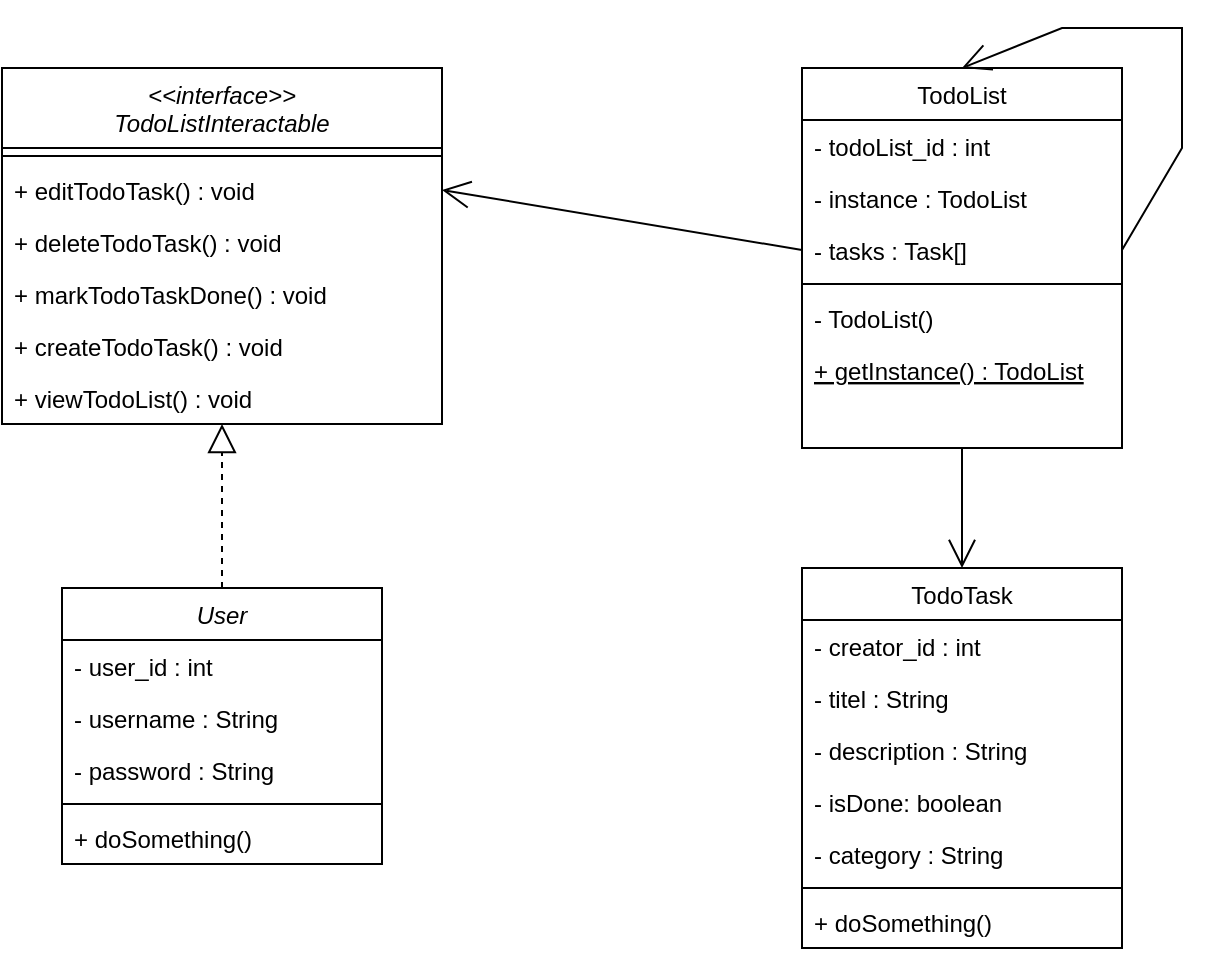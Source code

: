 <?xml version="1.0" encoding="UTF-8"?>
<!-- Do not edit this file with editors other than draw.io -->
<!DOCTYPE svg PUBLIC "-//W3C//DTD SVG 1.1//EN" "http://www.w3.org/Graphics/SVG/1.1/DTD/svg11.dtd">
<svg xmlns="http://www.w3.org/2000/svg" xmlns:xlink="http://www.w3.org/1999/xlink" version="1.1" width="605px" height="477px" viewBox="-0.5 -0.5 605 477" content="&lt;mxfile host=&quot;app.diagrams.net&quot; agent=&quot;Mozilla/5.0 (Windows NT 10.0; Win64; x64) AppleWebKit/537.36 (KHTML, like Gecko) Chrome/129.0.0.0 Safari/537.36 Edg/129.0.0.0&quot; version=&quot;24.7.17&quot;&gt;&#10;  &lt;diagram id=&quot;C5RBs43oDa-KdzZeNtuy&quot; name=&quot;Page-1&quot;&gt;&#10;    &lt;mxGraphModel dx=&quot;1117&quot; dy=&quot;1848&quot; grid=&quot;1&quot; gridSize=&quot;10&quot; guides=&quot;1&quot; tooltips=&quot;1&quot; connect=&quot;1&quot; arrows=&quot;1&quot; fold=&quot;1&quot; page=&quot;1&quot; pageScale=&quot;1&quot; pageWidth=&quot;827&quot; pageHeight=&quot;1169&quot; math=&quot;0&quot; shadow=&quot;0&quot;&gt;&#10;      &lt;root&gt;&#10;        &lt;mxCell id=&quot;WIyWlLk6GJQsqaUBKTNV-0&quot; /&gt;&#10;        &lt;mxCell id=&quot;WIyWlLk6GJQsqaUBKTNV-1&quot; parent=&quot;WIyWlLk6GJQsqaUBKTNV-0&quot; /&gt;&#10;        &lt;mxCell id=&quot;zkfFHV4jXpPFQw0GAbJ--0&quot; value=&quot;User&quot; style=&quot;swimlane;fontStyle=2;align=center;verticalAlign=top;childLayout=stackLayout;horizontal=1;startSize=26;horizontalStack=0;resizeParent=1;resizeLast=0;collapsible=1;marginBottom=0;rounded=0;shadow=0;strokeWidth=1;&quot; parent=&quot;WIyWlLk6GJQsqaUBKTNV-1&quot; vertex=&quot;1&quot;&gt;&#10;          &lt;mxGeometry x=&quot;110&quot; y=&quot;290&quot; width=&quot;160&quot; height=&quot;138&quot; as=&quot;geometry&quot;&gt;&#10;            &lt;mxRectangle x=&quot;230&quot; y=&quot;140&quot; width=&quot;160&quot; height=&quot;26&quot; as=&quot;alternateBounds&quot; /&gt;&#10;          &lt;/mxGeometry&gt;&#10;        &lt;/mxCell&gt;&#10;        &lt;mxCell id=&quot;zkfFHV4jXpPFQw0GAbJ--1&quot; value=&quot;- user_id : int&quot; style=&quot;text;align=left;verticalAlign=top;spacingLeft=4;spacingRight=4;overflow=hidden;rotatable=0;points=[[0,0.5],[1,0.5]];portConstraint=eastwest;&quot; parent=&quot;zkfFHV4jXpPFQw0GAbJ--0&quot; vertex=&quot;1&quot;&gt;&#10;          &lt;mxGeometry y=&quot;26&quot; width=&quot;160&quot; height=&quot;26&quot; as=&quot;geometry&quot; /&gt;&#10;        &lt;/mxCell&gt;&#10;        &lt;mxCell id=&quot;zkfFHV4jXpPFQw0GAbJ--2&quot; value=&quot;- username : String&quot; style=&quot;text;align=left;verticalAlign=top;spacingLeft=4;spacingRight=4;overflow=hidden;rotatable=0;points=[[0,0.5],[1,0.5]];portConstraint=eastwest;rounded=0;shadow=0;html=0;&quot; parent=&quot;zkfFHV4jXpPFQw0GAbJ--0&quot; vertex=&quot;1&quot;&gt;&#10;          &lt;mxGeometry y=&quot;52&quot; width=&quot;160&quot; height=&quot;26&quot; as=&quot;geometry&quot; /&gt;&#10;        &lt;/mxCell&gt;&#10;        &lt;mxCell id=&quot;zkfFHV4jXpPFQw0GAbJ--3&quot; value=&quot;- password : String&quot; style=&quot;text;align=left;verticalAlign=top;spacingLeft=4;spacingRight=4;overflow=hidden;rotatable=0;points=[[0,0.5],[1,0.5]];portConstraint=eastwest;rounded=0;shadow=0;html=0;&quot; parent=&quot;zkfFHV4jXpPFQw0GAbJ--0&quot; vertex=&quot;1&quot;&gt;&#10;          &lt;mxGeometry y=&quot;78&quot; width=&quot;160&quot; height=&quot;26&quot; as=&quot;geometry&quot; /&gt;&#10;        &lt;/mxCell&gt;&#10;        &lt;mxCell id=&quot;zkfFHV4jXpPFQw0GAbJ--4&quot; value=&quot;&quot; style=&quot;line;html=1;strokeWidth=1;align=left;verticalAlign=middle;spacingTop=-1;spacingLeft=3;spacingRight=3;rotatable=0;labelPosition=right;points=[];portConstraint=eastwest;&quot; parent=&quot;zkfFHV4jXpPFQw0GAbJ--0&quot; vertex=&quot;1&quot;&gt;&#10;          &lt;mxGeometry y=&quot;104&quot; width=&quot;160&quot; height=&quot;8&quot; as=&quot;geometry&quot; /&gt;&#10;        &lt;/mxCell&gt;&#10;        &lt;mxCell id=&quot;zkfFHV4jXpPFQw0GAbJ--5&quot; value=&quot;+ doSomething()&quot; style=&quot;text;align=left;verticalAlign=top;spacingLeft=4;spacingRight=4;overflow=hidden;rotatable=0;points=[[0,0.5],[1,0.5]];portConstraint=eastwest;&quot; parent=&quot;zkfFHV4jXpPFQw0GAbJ--0&quot; vertex=&quot;1&quot;&gt;&#10;          &lt;mxGeometry y=&quot;112&quot; width=&quot;160&quot; height=&quot;26&quot; as=&quot;geometry&quot; /&gt;&#10;        &lt;/mxCell&gt;&#10;        &lt;mxCell id=&quot;zkfFHV4jXpPFQw0GAbJ--6&quot; value=&quot;TodoTask&quot; style=&quot;swimlane;fontStyle=0;align=center;verticalAlign=top;childLayout=stackLayout;horizontal=1;startSize=26;horizontalStack=0;resizeParent=1;resizeLast=0;collapsible=1;marginBottom=0;rounded=0;shadow=0;strokeWidth=1;&quot; parent=&quot;WIyWlLk6GJQsqaUBKTNV-1&quot; vertex=&quot;1&quot;&gt;&#10;          &lt;mxGeometry x=&quot;480&quot; y=&quot;280&quot; width=&quot;160&quot; height=&quot;190&quot; as=&quot;geometry&quot;&gt;&#10;            &lt;mxRectangle x=&quot;130&quot; y=&quot;380&quot; width=&quot;160&quot; height=&quot;26&quot; as=&quot;alternateBounds&quot; /&gt;&#10;          &lt;/mxGeometry&gt;&#10;        &lt;/mxCell&gt;&#10;        &lt;mxCell id=&quot;zkfFHV4jXpPFQw0GAbJ--7&quot; value=&quot;- creator_id : int&quot; style=&quot;text;align=left;verticalAlign=top;spacingLeft=4;spacingRight=4;overflow=hidden;rotatable=0;points=[[0,0.5],[1,0.5]];portConstraint=eastwest;&quot; parent=&quot;zkfFHV4jXpPFQw0GAbJ--6&quot; vertex=&quot;1&quot;&gt;&#10;          &lt;mxGeometry y=&quot;26&quot; width=&quot;160&quot; height=&quot;26&quot; as=&quot;geometry&quot; /&gt;&#10;        &lt;/mxCell&gt;&#10;        &lt;mxCell id=&quot;RsjNSpmAP-UzlWvrI334-2&quot; value=&quot;- titel : String&quot; style=&quot;text;align=left;verticalAlign=top;spacingLeft=4;spacingRight=4;overflow=hidden;rotatable=0;points=[[0,0.5],[1,0.5]];portConstraint=eastwest;&quot; vertex=&quot;1&quot; parent=&quot;zkfFHV4jXpPFQw0GAbJ--6&quot;&gt;&#10;          &lt;mxGeometry y=&quot;52&quot; width=&quot;160&quot; height=&quot;26&quot; as=&quot;geometry&quot; /&gt;&#10;        &lt;/mxCell&gt;&#10;        &lt;mxCell id=&quot;zkfFHV4jXpPFQw0GAbJ--8&quot; value=&quot;- description : String&amp;#xa;&quot; style=&quot;text;align=left;verticalAlign=top;spacingLeft=4;spacingRight=4;overflow=hidden;rotatable=0;points=[[0,0.5],[1,0.5]];portConstraint=eastwest;rounded=0;shadow=0;html=0;&quot; parent=&quot;zkfFHV4jXpPFQw0GAbJ--6&quot; vertex=&quot;1&quot;&gt;&#10;          &lt;mxGeometry y=&quot;78&quot; width=&quot;160&quot; height=&quot;26&quot; as=&quot;geometry&quot; /&gt;&#10;        &lt;/mxCell&gt;&#10;        &lt;mxCell id=&quot;RsjNSpmAP-UzlWvrI334-3&quot; value=&quot;- isDone: boolean&amp;#xa;&quot; style=&quot;text;align=left;verticalAlign=top;spacingLeft=4;spacingRight=4;overflow=hidden;rotatable=0;points=[[0,0.5],[1,0.5]];portConstraint=eastwest;rounded=0;shadow=0;html=0;&quot; vertex=&quot;1&quot; parent=&quot;zkfFHV4jXpPFQw0GAbJ--6&quot;&gt;&#10;          &lt;mxGeometry y=&quot;104&quot; width=&quot;160&quot; height=&quot;26&quot; as=&quot;geometry&quot; /&gt;&#10;        &lt;/mxCell&gt;&#10;        &lt;mxCell id=&quot;RsjNSpmAP-UzlWvrI334-18&quot; value=&quot;- category : String&quot; style=&quot;text;align=left;verticalAlign=top;spacingLeft=4;spacingRight=4;overflow=hidden;rotatable=0;points=[[0,0.5],[1,0.5]];portConstraint=eastwest;&quot; vertex=&quot;1&quot; parent=&quot;zkfFHV4jXpPFQw0GAbJ--6&quot;&gt;&#10;          &lt;mxGeometry y=&quot;130&quot; width=&quot;160&quot; height=&quot;26&quot; as=&quot;geometry&quot; /&gt;&#10;        &lt;/mxCell&gt;&#10;        &lt;mxCell id=&quot;zkfFHV4jXpPFQw0GAbJ--9&quot; value=&quot;&quot; style=&quot;line;html=1;strokeWidth=1;align=left;verticalAlign=middle;spacingTop=-1;spacingLeft=3;spacingRight=3;rotatable=0;labelPosition=right;points=[];portConstraint=eastwest;&quot; parent=&quot;zkfFHV4jXpPFQw0GAbJ--6&quot; vertex=&quot;1&quot;&gt;&#10;          &lt;mxGeometry y=&quot;156&quot; width=&quot;160&quot; height=&quot;8&quot; as=&quot;geometry&quot; /&gt;&#10;        &lt;/mxCell&gt;&#10;        &lt;mxCell id=&quot;zkfFHV4jXpPFQw0GAbJ--11&quot; value=&quot;+ doSomething()&quot; style=&quot;text;align=left;verticalAlign=top;spacingLeft=4;spacingRight=4;overflow=hidden;rotatable=0;points=[[0,0.5],[1,0.5]];portConstraint=eastwest;&quot; parent=&quot;zkfFHV4jXpPFQw0GAbJ--6&quot; vertex=&quot;1&quot;&gt;&#10;          &lt;mxGeometry y=&quot;164&quot; width=&quot;160&quot; height=&quot;26&quot; as=&quot;geometry&quot; /&gt;&#10;        &lt;/mxCell&gt;&#10;        &lt;mxCell id=&quot;zkfFHV4jXpPFQw0GAbJ--17&quot; value=&quot;TodoList&quot; style=&quot;swimlane;fontStyle=0;align=center;verticalAlign=top;childLayout=stackLayout;horizontal=1;startSize=26;horizontalStack=0;resizeParent=1;resizeLast=0;collapsible=1;marginBottom=0;rounded=0;shadow=0;strokeWidth=1;&quot; parent=&quot;WIyWlLk6GJQsqaUBKTNV-1&quot; vertex=&quot;1&quot;&gt;&#10;          &lt;mxGeometry x=&quot;480&quot; y=&quot;30&quot; width=&quot;160&quot; height=&quot;190&quot; as=&quot;geometry&quot;&gt;&#10;            &lt;mxRectangle x=&quot;550&quot; y=&quot;140&quot; width=&quot;160&quot; height=&quot;26&quot; as=&quot;alternateBounds&quot; /&gt;&#10;          &lt;/mxGeometry&gt;&#10;        &lt;/mxCell&gt;&#10;        &lt;mxCell id=&quot;zkfFHV4jXpPFQw0GAbJ--18&quot; value=&quot;- todoList_id : int&quot; style=&quot;text;align=left;verticalAlign=top;spacingLeft=4;spacingRight=4;overflow=hidden;rotatable=0;points=[[0,0.5],[1,0.5]];portConstraint=eastwest;&quot; parent=&quot;zkfFHV4jXpPFQw0GAbJ--17&quot; vertex=&quot;1&quot;&gt;&#10;          &lt;mxGeometry y=&quot;26&quot; width=&quot;160&quot; height=&quot;26&quot; as=&quot;geometry&quot; /&gt;&#10;        &lt;/mxCell&gt;&#10;        &lt;mxCell id=&quot;RsjNSpmAP-UzlWvrI334-19&quot; value=&quot;- instance : TodoList&quot; style=&quot;text;align=left;verticalAlign=top;spacingLeft=4;spacingRight=4;overflow=hidden;rotatable=0;points=[[0,0.5],[1,0.5]];portConstraint=eastwest;&quot; vertex=&quot;1&quot; parent=&quot;zkfFHV4jXpPFQw0GAbJ--17&quot;&gt;&#10;          &lt;mxGeometry y=&quot;52&quot; width=&quot;160&quot; height=&quot;26&quot; as=&quot;geometry&quot; /&gt;&#10;        &lt;/mxCell&gt;&#10;        &lt;mxCell id=&quot;RsjNSpmAP-UzlWvrI334-0&quot; value=&quot;- tasks : Task[]&quot; style=&quot;text;align=left;verticalAlign=top;spacingLeft=4;spacingRight=4;overflow=hidden;rotatable=0;points=[[0,0.5],[1,0.5]];portConstraint=eastwest;rounded=0;shadow=0;html=0;&quot; vertex=&quot;1&quot; parent=&quot;zkfFHV4jXpPFQw0GAbJ--17&quot;&gt;&#10;          &lt;mxGeometry y=&quot;78&quot; width=&quot;160&quot; height=&quot;26&quot; as=&quot;geometry&quot; /&gt;&#10;        &lt;/mxCell&gt;&#10;        &lt;mxCell id=&quot;zkfFHV4jXpPFQw0GAbJ--23&quot; value=&quot;&quot; style=&quot;line;html=1;strokeWidth=1;align=left;verticalAlign=middle;spacingTop=-1;spacingLeft=3;spacingRight=3;rotatable=0;labelPosition=right;points=[];portConstraint=eastwest;&quot; parent=&quot;zkfFHV4jXpPFQw0GAbJ--17&quot; vertex=&quot;1&quot;&gt;&#10;          &lt;mxGeometry y=&quot;104&quot; width=&quot;160&quot; height=&quot;8&quot; as=&quot;geometry&quot; /&gt;&#10;        &lt;/mxCell&gt;&#10;        &lt;mxCell id=&quot;zkfFHV4jXpPFQw0GAbJ--24&quot; value=&quot;- TodoList()&quot; style=&quot;text;align=left;verticalAlign=top;spacingLeft=4;spacingRight=4;overflow=hidden;rotatable=0;points=[[0,0.5],[1,0.5]];portConstraint=eastwest;&quot; parent=&quot;zkfFHV4jXpPFQw0GAbJ--17&quot; vertex=&quot;1&quot;&gt;&#10;          &lt;mxGeometry y=&quot;112&quot; width=&quot;160&quot; height=&quot;26&quot; as=&quot;geometry&quot; /&gt;&#10;        &lt;/mxCell&gt;&#10;        &lt;mxCell id=&quot;RsjNSpmAP-UzlWvrI334-21&quot; value=&quot;+ getInstance() : TodoList&quot; style=&quot;text;align=left;verticalAlign=top;spacingLeft=4;spacingRight=4;overflow=hidden;rotatable=0;points=[[0,0.5],[1,0.5]];portConstraint=eastwest;fontStyle=4&quot; vertex=&quot;1&quot; parent=&quot;zkfFHV4jXpPFQw0GAbJ--17&quot;&gt;&#10;          &lt;mxGeometry y=&quot;138&quot; width=&quot;160&quot; height=&quot;26&quot; as=&quot;geometry&quot; /&gt;&#10;        &lt;/mxCell&gt;&#10;        &lt;mxCell id=&quot;RsjNSpmAP-UzlWvrI334-22&quot; value=&quot;&quot; style=&quot;endArrow=open;endFill=1;endSize=12;html=1;rounded=0;exitX=1;exitY=0.5;exitDx=0;exitDy=0;entryX=0.5;entryY=0;entryDx=0;entryDy=0;&quot; edge=&quot;1&quot; parent=&quot;zkfFHV4jXpPFQw0GAbJ--17&quot; source=&quot;RsjNSpmAP-UzlWvrI334-0&quot; target=&quot;zkfFHV4jXpPFQw0GAbJ--17&quot;&gt;&#10;          &lt;mxGeometry width=&quot;160&quot; relative=&quot;1&quot; as=&quot;geometry&quot;&gt;&#10;            &lt;mxPoint x=&quot;-150&quot; y=&quot;320&quot; as=&quot;sourcePoint&quot; /&gt;&#10;            &lt;mxPoint x=&quot;10&quot; y=&quot;320&quot; as=&quot;targetPoint&quot; /&gt;&#10;            &lt;Array as=&quot;points&quot;&gt;&#10;              &lt;mxPoint x=&quot;190&quot; y=&quot;40&quot; /&gt;&#10;              &lt;mxPoint x=&quot;190&quot; y=&quot;-20&quot; /&gt;&#10;              &lt;mxPoint x=&quot;130&quot; y=&quot;-20&quot; /&gt;&#10;            &lt;/Array&gt;&#10;          &lt;/mxGeometry&gt;&#10;        &lt;/mxCell&gt;&#10;        &lt;mxCell id=&quot;RsjNSpmAP-UzlWvrI334-4&quot; value=&quot;&amp;lt;&amp;lt;interface&amp;gt;&amp;gt;&amp;#xa;TodoListInteractable&quot; style=&quot;swimlane;fontStyle=2;align=center;verticalAlign=top;childLayout=stackLayout;horizontal=1;startSize=40;horizontalStack=0;resizeParent=1;resizeLast=0;collapsible=1;marginBottom=0;rounded=0;shadow=0;strokeWidth=1;&quot; vertex=&quot;1&quot; parent=&quot;WIyWlLk6GJQsqaUBKTNV-1&quot;&gt;&#10;          &lt;mxGeometry x=&quot;80&quot; y=&quot;30&quot; width=&quot;220&quot; height=&quot;178&quot; as=&quot;geometry&quot;&gt;&#10;            &lt;mxRectangle x=&quot;230&quot; y=&quot;140&quot; width=&quot;160&quot; height=&quot;26&quot; as=&quot;alternateBounds&quot; /&gt;&#10;          &lt;/mxGeometry&gt;&#10;        &lt;/mxCell&gt;&#10;        &lt;mxCell id=&quot;RsjNSpmAP-UzlWvrI334-8&quot; value=&quot;&quot; style=&quot;line;html=1;strokeWidth=1;align=left;verticalAlign=middle;spacingTop=-1;spacingLeft=3;spacingRight=3;rotatable=0;labelPosition=right;points=[];portConstraint=eastwest;&quot; vertex=&quot;1&quot; parent=&quot;RsjNSpmAP-UzlWvrI334-4&quot;&gt;&#10;          &lt;mxGeometry y=&quot;40&quot; width=&quot;220&quot; height=&quot;8&quot; as=&quot;geometry&quot; /&gt;&#10;        &lt;/mxCell&gt;&#10;        &lt;mxCell id=&quot;RsjNSpmAP-UzlWvrI334-10&quot; value=&quot;+ editTodoTask() : void&quot; style=&quot;text;align=left;verticalAlign=top;spacingLeft=4;spacingRight=4;overflow=hidden;rotatable=0;points=[[0,0.5],[1,0.5]];portConstraint=eastwest;&quot; vertex=&quot;1&quot; parent=&quot;RsjNSpmAP-UzlWvrI334-4&quot;&gt;&#10;          &lt;mxGeometry y=&quot;48&quot; width=&quot;220&quot; height=&quot;26&quot; as=&quot;geometry&quot; /&gt;&#10;        &lt;/mxCell&gt;&#10;        &lt;mxCell id=&quot;RsjNSpmAP-UzlWvrI334-11&quot; value=&quot;+ deleteTodoTask() : void&quot; style=&quot;text;align=left;verticalAlign=top;spacingLeft=4;spacingRight=4;overflow=hidden;rotatable=0;points=[[0,0.5],[1,0.5]];portConstraint=eastwest;&quot; vertex=&quot;1&quot; parent=&quot;RsjNSpmAP-UzlWvrI334-4&quot;&gt;&#10;          &lt;mxGeometry y=&quot;74&quot; width=&quot;220&quot; height=&quot;26&quot; as=&quot;geometry&quot; /&gt;&#10;        &lt;/mxCell&gt;&#10;        &lt;mxCell id=&quot;RsjNSpmAP-UzlWvrI334-12&quot; value=&quot;+ markTodoTaskDone() : void&quot; style=&quot;text;align=left;verticalAlign=top;spacingLeft=4;spacingRight=4;overflow=hidden;rotatable=0;points=[[0,0.5],[1,0.5]];portConstraint=eastwest;&quot; vertex=&quot;1&quot; parent=&quot;RsjNSpmAP-UzlWvrI334-4&quot;&gt;&#10;          &lt;mxGeometry y=&quot;100&quot; width=&quot;220&quot; height=&quot;26&quot; as=&quot;geometry&quot; /&gt;&#10;        &lt;/mxCell&gt;&#10;        &lt;mxCell id=&quot;RsjNSpmAP-UzlWvrI334-15&quot; value=&quot;+ createTodoTask() : void&quot; style=&quot;text;align=left;verticalAlign=top;spacingLeft=4;spacingRight=4;overflow=hidden;rotatable=0;points=[[0,0.5],[1,0.5]];portConstraint=eastwest;&quot; vertex=&quot;1&quot; parent=&quot;RsjNSpmAP-UzlWvrI334-4&quot;&gt;&#10;          &lt;mxGeometry y=&quot;126&quot; width=&quot;220&quot; height=&quot;26&quot; as=&quot;geometry&quot; /&gt;&#10;        &lt;/mxCell&gt;&#10;        &lt;mxCell id=&quot;RsjNSpmAP-UzlWvrI334-16&quot; value=&quot;+ viewTodoList() : void&quot; style=&quot;text;align=left;verticalAlign=top;spacingLeft=4;spacingRight=4;overflow=hidden;rotatable=0;points=[[0,0.5],[1,0.5]];portConstraint=eastwest;&quot; vertex=&quot;1&quot; parent=&quot;RsjNSpmAP-UzlWvrI334-4&quot;&gt;&#10;          &lt;mxGeometry y=&quot;152&quot; width=&quot;220&quot; height=&quot;26&quot; as=&quot;geometry&quot; /&gt;&#10;        &lt;/mxCell&gt;&#10;        &lt;mxCell id=&quot;RsjNSpmAP-UzlWvrI334-13&quot; value=&quot;&quot; style=&quot;endArrow=block;dashed=1;endFill=0;endSize=12;html=1;rounded=0;exitX=0.5;exitY=0;exitDx=0;exitDy=0;entryX=0.5;entryY=1;entryDx=0;entryDy=0;&quot; edge=&quot;1&quot; parent=&quot;WIyWlLk6GJQsqaUBKTNV-1&quot; source=&quot;zkfFHV4jXpPFQw0GAbJ--0&quot; target=&quot;RsjNSpmAP-UzlWvrI334-4&quot;&gt;&#10;          &lt;mxGeometry width=&quot;160&quot; relative=&quot;1&quot; as=&quot;geometry&quot;&gt;&#10;            &lt;mxPoint x=&quot;330&quot; y=&quot;350&quot; as=&quot;sourcePoint&quot; /&gt;&#10;            &lt;mxPoint x=&quot;490&quot; y=&quot;350&quot; as=&quot;targetPoint&quot; /&gt;&#10;          &lt;/mxGeometry&gt;&#10;        &lt;/mxCell&gt;&#10;        &lt;mxCell id=&quot;RsjNSpmAP-UzlWvrI334-14&quot; value=&quot;&quot; style=&quot;endArrow=open;endFill=1;endSize=12;html=1;rounded=0;exitX=0;exitY=0.5;exitDx=0;exitDy=0;entryX=1;entryY=0.5;entryDx=0;entryDy=0;&quot; edge=&quot;1&quot; parent=&quot;WIyWlLk6GJQsqaUBKTNV-1&quot; source=&quot;RsjNSpmAP-UzlWvrI334-0&quot; target=&quot;RsjNSpmAP-UzlWvrI334-10&quot;&gt;&#10;          &lt;mxGeometry width=&quot;160&quot; relative=&quot;1&quot; as=&quot;geometry&quot;&gt;&#10;            &lt;mxPoint x=&quot;490&quot; y=&quot;125&quot; as=&quot;sourcePoint&quot; /&gt;&#10;            &lt;mxPoint x=&quot;490&quot; y=&quot;350&quot; as=&quot;targetPoint&quot; /&gt;&#10;          &lt;/mxGeometry&gt;&#10;        &lt;/mxCell&gt;&#10;        &lt;mxCell id=&quot;RsjNSpmAP-UzlWvrI334-17&quot; value=&quot;&quot; style=&quot;endArrow=open;endFill=1;endSize=12;html=1;rounded=0;entryX=0.5;entryY=0;entryDx=0;entryDy=0;exitX=0.5;exitY=1;exitDx=0;exitDy=0;&quot; edge=&quot;1&quot; parent=&quot;WIyWlLk6GJQsqaUBKTNV-1&quot; source=&quot;zkfFHV4jXpPFQw0GAbJ--17&quot; target=&quot;zkfFHV4jXpPFQw0GAbJ--6&quot;&gt;&#10;          &lt;mxGeometry width=&quot;160&quot; relative=&quot;1&quot; as=&quot;geometry&quot;&gt;&#10;            &lt;mxPoint x=&quot;480&quot; y=&quot;220&quot; as=&quot;sourcePoint&quot; /&gt;&#10;            &lt;mxPoint x=&quot;490&quot; y=&quot;350&quot; as=&quot;targetPoint&quot; /&gt;&#10;          &lt;/mxGeometry&gt;&#10;        &lt;/mxCell&gt;&#10;      &lt;/root&gt;&#10;    &lt;/mxGraphModel&gt;&#10;  &lt;/diagram&gt;&#10;&lt;/mxfile&gt;&#10;"><defs><clipPath id="mx-clip-34-324-152-26-0"><rect x="34" y="324" width="152" height="26"/></clipPath><clipPath id="mx-clip-34-350-152-26-0"><rect x="34" y="350" width="152" height="26"/></clipPath><clipPath id="mx-clip-34-376-152-26-0"><rect x="34" y="376" width="152" height="26"/></clipPath><clipPath id="mx-clip-34-410-152-26-0"><rect x="34" y="410" width="152" height="26"/></clipPath><clipPath id="mx-clip-404-314-152-26-0"><rect x="404" y="314" width="152" height="26"/></clipPath><clipPath id="mx-clip-404-340-152-26-0"><rect x="404" y="340" width="152" height="26"/></clipPath><clipPath id="mx-clip-404-366-152-26-0"><rect x="404" y="366" width="152" height="26"/></clipPath><clipPath id="mx-clip-404-392-152-26-0"><rect x="404" y="392" width="152" height="26"/></clipPath><clipPath id="mx-clip-404-418-152-26-0"><rect x="404" y="418" width="152" height="26"/></clipPath><clipPath id="mx-clip-404-452-152-26-0"><rect x="404" y="452" width="152" height="26"/></clipPath><clipPath id="mx-clip-404-64-152-26-0"><rect x="404" y="64" width="152" height="26"/></clipPath><clipPath id="mx-clip-404-90-152-26-0"><rect x="404" y="90" width="152" height="26"/></clipPath><clipPath id="mx-clip-404-116-152-26-0"><rect x="404" y="116" width="152" height="26"/></clipPath><clipPath id="mx-clip-404-150-152-26-0"><rect x="404" y="150" width="152" height="26"/></clipPath><clipPath id="mx-clip-404-176-152-26-0"><rect x="404" y="176" width="152" height="26"/></clipPath><clipPath id="mx-clip-4-86-212-26-0"><rect x="4" y="86" width="212" height="26"/></clipPath><clipPath id="mx-clip-4-112-212-26-0"><rect x="4" y="112" width="212" height="26"/></clipPath><clipPath id="mx-clip-4-138-212-26-0"><rect x="4" y="138" width="212" height="26"/></clipPath><clipPath id="mx-clip-4-164-212-26-0"><rect x="4" y="164" width="212" height="26"/></clipPath><clipPath id="mx-clip-4-190-212-26-0"><rect x="4" y="190" width="212" height="26"/></clipPath></defs><g><g data-cell-id="WIyWlLk6GJQsqaUBKTNV-0"><g data-cell-id="WIyWlLk6GJQsqaUBKTNV-1"><g data-cell-id="zkfFHV4jXpPFQw0GAbJ--0"><g><path d="M 30 319 L 30 293 L 190 293 L 190 319" fill="rgb(255, 255, 255)" stroke="rgb(0, 0, 0)" stroke-miterlimit="10" pointer-events="all"/><path d="M 30 319 L 30 431 L 190 431 L 190 319" fill="none" stroke="rgb(0, 0, 0)" stroke-miterlimit="10" pointer-events="none"/><path d="M 30 319 L 190 319" fill="none" stroke="rgb(0, 0, 0)" stroke-miterlimit="10" pointer-events="none"/></g><g><g fill="rgb(0, 0, 0)" font-family="&quot;Helvetica&quot;" font-style="italic" text-anchor="middle" font-size="12px"><text x="109.5" y="310.5">User</text></g></g><g data-cell-id="zkfFHV4jXpPFQw0GAbJ--1"><g><rect x="30" y="319" width="160" height="26" fill="none" stroke="none" pointer-events="all"/></g><g><g fill="rgb(0, 0, 0)" font-family="&quot;Helvetica&quot;" clip-path="url(#mx-clip-34-324-152-26-0)" font-size="12px"><text x="35.5" y="336.5">- user_id : int</text></g></g></g><g data-cell-id="zkfFHV4jXpPFQw0GAbJ--2"><g><rect x="30" y="345" width="160" height="26" fill="none" stroke="none" pointer-events="all"/></g><g><g fill="rgb(0, 0, 0)" font-family="&quot;Helvetica&quot;" clip-path="url(#mx-clip-34-350-152-26-0)" font-size="12px"><text x="35.5" y="362.5">- username : String</text></g></g></g><g data-cell-id="zkfFHV4jXpPFQw0GAbJ--3"><g><rect x="30" y="371" width="160" height="26" fill="none" stroke="none" pointer-events="all"/></g><g><g fill="rgb(0, 0, 0)" font-family="&quot;Helvetica&quot;" clip-path="url(#mx-clip-34-376-152-26-0)" font-size="12px"><text x="35.5" y="388.5">- password : String</text></g></g></g><g data-cell-id="zkfFHV4jXpPFQw0GAbJ--4"><g><path d="M 30 401 L 190 401" fill="none" stroke="rgb(0, 0, 0)" stroke-miterlimit="10" pointer-events="all"/></g></g><g data-cell-id="zkfFHV4jXpPFQw0GAbJ--5"><g><rect x="30" y="405" width="160" height="26" fill="none" stroke="none" pointer-events="all"/></g><g><g fill="rgb(0, 0, 0)" font-family="&quot;Helvetica&quot;" clip-path="url(#mx-clip-34-410-152-26-0)" font-size="12px"><text x="35.5" y="422.5">+ doSomething()</text></g></g></g></g><g data-cell-id="zkfFHV4jXpPFQw0GAbJ--6"><g><path d="M 400 309 L 400 283 L 560 283 L 560 309" fill="rgb(255, 255, 255)" stroke="rgb(0, 0, 0)" stroke-miterlimit="10" pointer-events="all"/><path d="M 400 309 L 400 473 L 560 473 L 560 309" fill="none" stroke="rgb(0, 0, 0)" stroke-miterlimit="10" pointer-events="none"/><path d="M 400 309 L 560 309" fill="none" stroke="rgb(0, 0, 0)" stroke-miterlimit="10" pointer-events="none"/></g><g><g fill="rgb(0, 0, 0)" font-family="&quot;Helvetica&quot;" text-anchor="middle" font-size="12px"><text x="479.5" y="300.5">TodoTask</text></g></g><g data-cell-id="zkfFHV4jXpPFQw0GAbJ--7"><g><rect x="400" y="309" width="160" height="26" fill="none" stroke="none" pointer-events="all"/></g><g><g fill="rgb(0, 0, 0)" font-family="&quot;Helvetica&quot;" clip-path="url(#mx-clip-404-314-152-26-0)" font-size="12px"><text x="405.5" y="326.5">- creator_id : int</text></g></g></g><g data-cell-id="RsjNSpmAP-UzlWvrI334-2"><g><rect x="400" y="335" width="160" height="26" fill="none" stroke="none" pointer-events="all"/></g><g><g fill="rgb(0, 0, 0)" font-family="&quot;Helvetica&quot;" clip-path="url(#mx-clip-404-340-152-26-0)" font-size="12px"><text x="405.5" y="352.5">- titel : String</text></g></g></g><g data-cell-id="zkfFHV4jXpPFQw0GAbJ--8"><g><rect x="400" y="361" width="160" height="26" fill="none" stroke="none" pointer-events="all"/></g><g><g fill="rgb(0, 0, 0)" font-family="&quot;Helvetica&quot;" clip-path="url(#mx-clip-404-366-152-26-0)" font-size="12px"><text x="405.5" y="378.5">- description : String</text></g></g></g><g data-cell-id="RsjNSpmAP-UzlWvrI334-3"><g><rect x="400" y="387" width="160" height="26" fill="none" stroke="none" pointer-events="all"/></g><g><g fill="rgb(0, 0, 0)" font-family="&quot;Helvetica&quot;" clip-path="url(#mx-clip-404-392-152-26-0)" font-size="12px"><text x="405.5" y="404.5">- isDone: boolean</text></g></g></g><g data-cell-id="RsjNSpmAP-UzlWvrI334-18"><g><rect x="400" y="413" width="160" height="26" fill="none" stroke="none" pointer-events="all"/></g><g><g fill="rgb(0, 0, 0)" font-family="&quot;Helvetica&quot;" clip-path="url(#mx-clip-404-418-152-26-0)" font-size="12px"><text x="405.5" y="430.5">- category : String</text></g></g></g><g data-cell-id="zkfFHV4jXpPFQw0GAbJ--9"><g><path d="M 400 443 L 560 443" fill="none" stroke="rgb(0, 0, 0)" stroke-miterlimit="10" pointer-events="all"/></g></g><g data-cell-id="zkfFHV4jXpPFQw0GAbJ--11"><g><rect x="400" y="447" width="160" height="26" fill="none" stroke="none" pointer-events="all"/></g><g><g fill="rgb(0, 0, 0)" font-family="&quot;Helvetica&quot;" clip-path="url(#mx-clip-404-452-152-26-0)" font-size="12px"><text x="405.5" y="464.5">+ doSomething()</text></g></g></g></g><g data-cell-id="zkfFHV4jXpPFQw0GAbJ--17"><g><path d="M 400 59 L 400 33 L 560 33 L 560 59" fill="rgb(255, 255, 255)" stroke="rgb(0, 0, 0)" stroke-miterlimit="10" pointer-events="all"/><path d="M 400 59 L 400 223 L 560 223 L 560 59" fill="none" stroke="rgb(0, 0, 0)" stroke-miterlimit="10" pointer-events="none"/><path d="M 400 59 L 560 59" fill="none" stroke="rgb(0, 0, 0)" stroke-miterlimit="10" pointer-events="none"/></g><g><g fill="rgb(0, 0, 0)" font-family="&quot;Helvetica&quot;" text-anchor="middle" font-size="12px"><text x="479.5" y="50.5">TodoList</text></g></g><g data-cell-id="zkfFHV4jXpPFQw0GAbJ--18"><g><rect x="400" y="59" width="160" height="26" fill="none" stroke="none" pointer-events="all"/></g><g><g fill="rgb(0, 0, 0)" font-family="&quot;Helvetica&quot;" clip-path="url(#mx-clip-404-64-152-26-0)" font-size="12px"><text x="405.5" y="76.5">- todoList_id : int</text></g></g></g><g data-cell-id="RsjNSpmAP-UzlWvrI334-19"><g><rect x="400" y="85" width="160" height="26" fill="none" stroke="none" pointer-events="all"/></g><g><g fill="rgb(0, 0, 0)" font-family="&quot;Helvetica&quot;" clip-path="url(#mx-clip-404-90-152-26-0)" font-size="12px"><text x="405.5" y="102.5">- instance : TodoList</text></g></g></g><g data-cell-id="RsjNSpmAP-UzlWvrI334-0"><g><rect x="400" y="111" width="160" height="26" fill="none" stroke="none" pointer-events="all"/></g><g><g fill="rgb(0, 0, 0)" font-family="&quot;Helvetica&quot;" clip-path="url(#mx-clip-404-116-152-26-0)" font-size="12px"><text x="405.5" y="128.5">- tasks : Task[]</text></g></g></g><g data-cell-id="zkfFHV4jXpPFQw0GAbJ--23"><g><path d="M 400 141 L 560 141" fill="none" stroke="rgb(0, 0, 0)" stroke-miterlimit="10" pointer-events="all"/></g></g><g data-cell-id="zkfFHV4jXpPFQw0GAbJ--24"><g><rect x="400" y="145" width="160" height="26" fill="none" stroke="none" pointer-events="all"/></g><g><g fill="rgb(0, 0, 0)" font-family="&quot;Helvetica&quot;" clip-path="url(#mx-clip-404-150-152-26-0)" font-size="12px"><text x="405.5" y="162.5">- TodoList()</text></g></g></g><g data-cell-id="RsjNSpmAP-UzlWvrI334-21"><g><rect x="400" y="171" width="160" height="26" fill="none" stroke="none" pointer-events="all"/></g><g><g fill="rgb(0, 0, 0)" font-family="&quot;Helvetica&quot;" text-decoration="underline" clip-path="url(#mx-clip-404-176-152-26-0)" font-size="12px"><text x="405.5" y="188.5">+ getInstance() : TodoList</text></g></g></g><g data-cell-id="RsjNSpmAP-UzlWvrI334-22"><g><path d="M 560 124 L 590 73 L 590 13 L 530 13 L 482.08 32.17" fill="none" stroke="rgb(0, 0, 0)" stroke-miterlimit="10" pointer-events="stroke"/><path d="M 490.69 21.72 L 481.04 32.58 L 495.52 33.79" fill="none" stroke="rgb(0, 0, 0)" stroke-miterlimit="10" pointer-events="all"/></g></g></g><g data-cell-id="RsjNSpmAP-UzlWvrI334-4"><g><path d="M 0 73 L 0 33 L 220 33 L 220 73" fill="rgb(255, 255, 255)" stroke="rgb(0, 0, 0)" stroke-miterlimit="10" pointer-events="all"/><path d="M 0 73 L 0 211 L 220 211 L 220 73" fill="none" stroke="rgb(0, 0, 0)" stroke-miterlimit="10" pointer-events="none"/><path d="M 0 73 L 220 73" fill="none" stroke="rgb(0, 0, 0)" stroke-miterlimit="10" pointer-events="none"/></g><g><g fill="rgb(0, 0, 0)" font-family="&quot;Helvetica&quot;" font-style="italic" text-anchor="middle" font-size="12px"><text x="109.5" y="50.5">&lt;&lt;interface&gt;&gt;</text><text x="109.5" y="64.5">TodoListInteractable</text></g></g><g data-cell-id="RsjNSpmAP-UzlWvrI334-8"><g><path d="M 0 77 L 220 77" fill="none" stroke="rgb(0, 0, 0)" stroke-miterlimit="10" pointer-events="all"/></g></g><g data-cell-id="RsjNSpmAP-UzlWvrI334-10"><g><rect x="0" y="81" width="220" height="26" fill="none" stroke="none" pointer-events="all"/></g><g><g fill="rgb(0, 0, 0)" font-family="&quot;Helvetica&quot;" clip-path="url(#mx-clip-4-86-212-26-0)" font-size="12px"><text x="5.5" y="98.5">+ editTodoTask() : void</text></g></g></g><g data-cell-id="RsjNSpmAP-UzlWvrI334-11"><g><rect x="0" y="107" width="220" height="26" fill="none" stroke="none" pointer-events="all"/></g><g><g fill="rgb(0, 0, 0)" font-family="&quot;Helvetica&quot;" clip-path="url(#mx-clip-4-112-212-26-0)" font-size="12px"><text x="5.5" y="124.5">+ deleteTodoTask() : void</text></g></g></g><g data-cell-id="RsjNSpmAP-UzlWvrI334-12"><g><rect x="0" y="133" width="220" height="26" fill="none" stroke="none" pointer-events="all"/></g><g><g fill="rgb(0, 0, 0)" font-family="&quot;Helvetica&quot;" clip-path="url(#mx-clip-4-138-212-26-0)" font-size="12px"><text x="5.5" y="150.5">+ markTodoTaskDone() : void</text></g></g></g><g data-cell-id="RsjNSpmAP-UzlWvrI334-15"><g><rect x="0" y="159" width="220" height="26" fill="none" stroke="none" pointer-events="all"/></g><g><g fill="rgb(0, 0, 0)" font-family="&quot;Helvetica&quot;" clip-path="url(#mx-clip-4-164-212-26-0)" font-size="12px"><text x="5.5" y="176.5">+ createTodoTask() : void</text></g></g></g><g data-cell-id="RsjNSpmAP-UzlWvrI334-16"><g><rect x="0" y="185" width="220" height="26" fill="none" stroke="none" pointer-events="all"/></g><g><g fill="rgb(0, 0, 0)" font-family="&quot;Helvetica&quot;" clip-path="url(#mx-clip-4-190-212-26-0)" font-size="12px"><text x="5.5" y="202.5">+ viewTodoList() : void</text></g></g></g></g><g data-cell-id="RsjNSpmAP-UzlWvrI334-13"><g><path d="M 110 293 L 110 225.12" fill="none" stroke="rgb(0, 0, 0)" stroke-miterlimit="10" stroke-dasharray="3 3" pointer-events="stroke"/><path d="M 110 212.12 L 116.5 225.12 L 103.5 225.12 Z" fill="none" stroke="rgb(0, 0, 0)" stroke-miterlimit="10" pointer-events="all"/></g></g><g data-cell-id="RsjNSpmAP-UzlWvrI334-14"><g><path d="M 400 124 L 222.21 94.37" fill="none" stroke="rgb(0, 0, 0)" stroke-miterlimit="10" pointer-events="stroke"/><path d="M 234.99 89.91 L 221.1 94.18 L 232.86 102.73" fill="none" stroke="rgb(0, 0, 0)" stroke-miterlimit="10" pointer-events="all"/></g></g><g data-cell-id="RsjNSpmAP-UzlWvrI334-17"><g><path d="M 480 223 L 480 280.76" fill="none" stroke="rgb(0, 0, 0)" stroke-miterlimit="10" pointer-events="stroke"/><path d="M 473.5 268.88 L 480 281.88 L 486.5 268.88" fill="none" stroke="rgb(0, 0, 0)" stroke-miterlimit="10" pointer-events="all"/></g></g></g></g></g></svg>